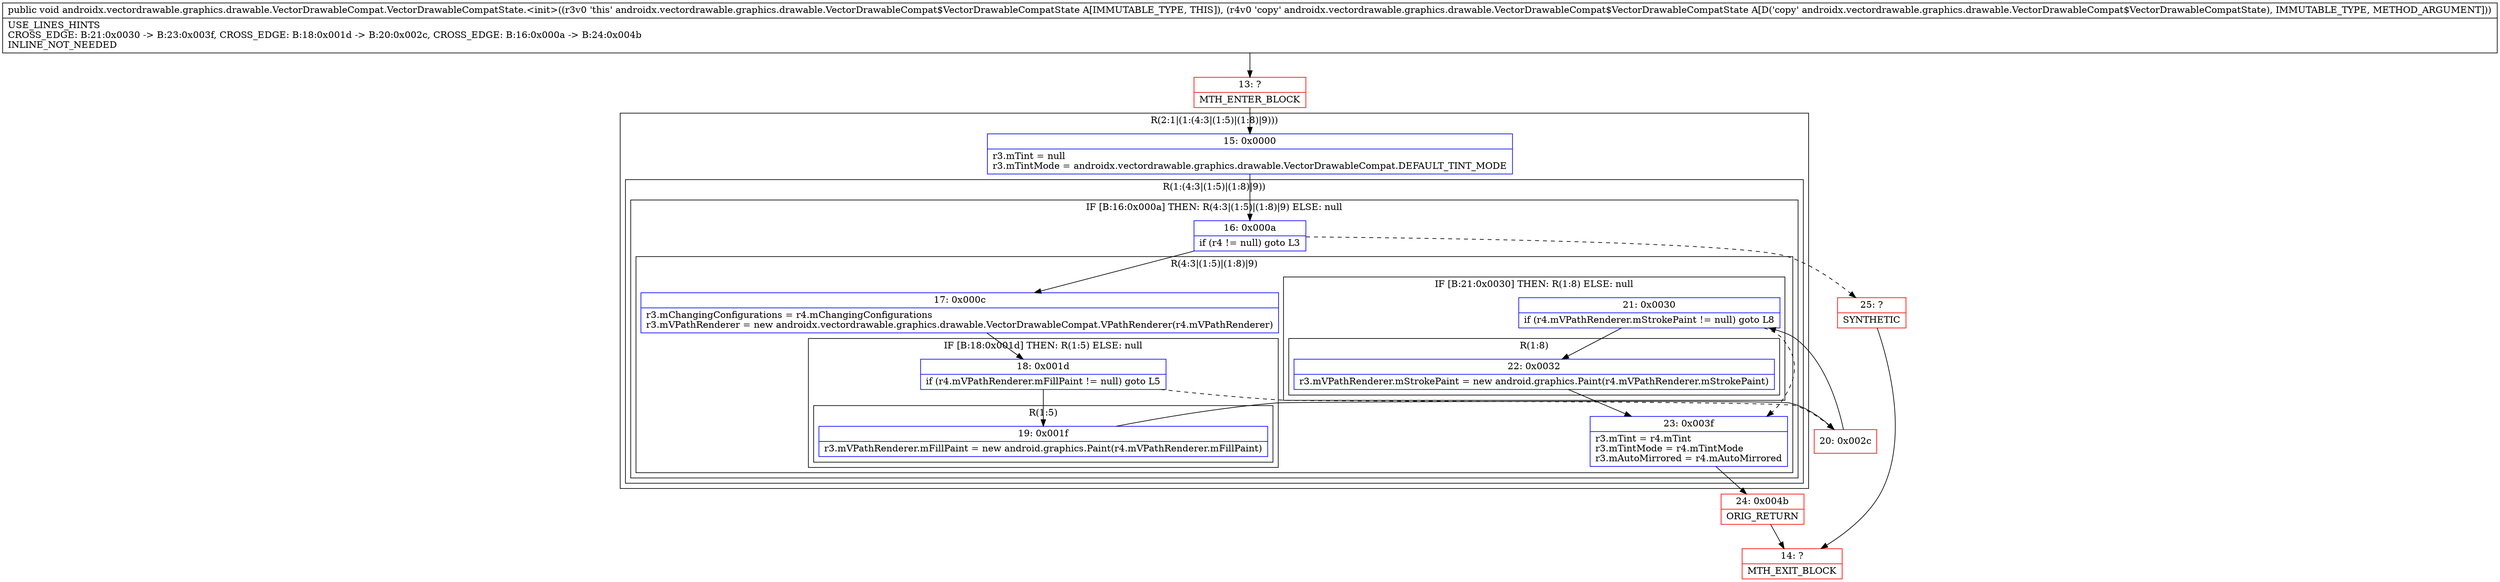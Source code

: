 digraph "CFG forandroidx.vectordrawable.graphics.drawable.VectorDrawableCompat.VectorDrawableCompatState.\<init\>(Landroidx\/vectordrawable\/graphics\/drawable\/VectorDrawableCompat$VectorDrawableCompatState;)V" {
subgraph cluster_Region_490601497 {
label = "R(2:1|(1:(4:3|(1:5)|(1:8)|9)))";
node [shape=record,color=blue];
Node_15 [shape=record,label="{15\:\ 0x0000|r3.mTint = null\lr3.mTintMode = androidx.vectordrawable.graphics.drawable.VectorDrawableCompat.DEFAULT_TINT_MODE\l}"];
subgraph cluster_Region_1683291266 {
label = "R(1:(4:3|(1:5)|(1:8)|9))";
node [shape=record,color=blue];
subgraph cluster_IfRegion_609019400 {
label = "IF [B:16:0x000a] THEN: R(4:3|(1:5)|(1:8)|9) ELSE: null";
node [shape=record,color=blue];
Node_16 [shape=record,label="{16\:\ 0x000a|if (r4 != null) goto L3\l}"];
subgraph cluster_Region_864241230 {
label = "R(4:3|(1:5)|(1:8)|9)";
node [shape=record,color=blue];
Node_17 [shape=record,label="{17\:\ 0x000c|r3.mChangingConfigurations = r4.mChangingConfigurations\lr3.mVPathRenderer = new androidx.vectordrawable.graphics.drawable.VectorDrawableCompat.VPathRenderer(r4.mVPathRenderer)\l}"];
subgraph cluster_IfRegion_1101834515 {
label = "IF [B:18:0x001d] THEN: R(1:5) ELSE: null";
node [shape=record,color=blue];
Node_18 [shape=record,label="{18\:\ 0x001d|if (r4.mVPathRenderer.mFillPaint != null) goto L5\l}"];
subgraph cluster_Region_48229704 {
label = "R(1:5)";
node [shape=record,color=blue];
Node_19 [shape=record,label="{19\:\ 0x001f|r3.mVPathRenderer.mFillPaint = new android.graphics.Paint(r4.mVPathRenderer.mFillPaint)\l}"];
}
}
subgraph cluster_IfRegion_1096824765 {
label = "IF [B:21:0x0030] THEN: R(1:8) ELSE: null";
node [shape=record,color=blue];
Node_21 [shape=record,label="{21\:\ 0x0030|if (r4.mVPathRenderer.mStrokePaint != null) goto L8\l}"];
subgraph cluster_Region_1761126633 {
label = "R(1:8)";
node [shape=record,color=blue];
Node_22 [shape=record,label="{22\:\ 0x0032|r3.mVPathRenderer.mStrokePaint = new android.graphics.Paint(r4.mVPathRenderer.mStrokePaint)\l}"];
}
}
Node_23 [shape=record,label="{23\:\ 0x003f|r3.mTint = r4.mTint\lr3.mTintMode = r4.mTintMode\lr3.mAutoMirrored = r4.mAutoMirrored\l}"];
}
}
}
}
Node_13 [shape=record,color=red,label="{13\:\ ?|MTH_ENTER_BLOCK\l}"];
Node_20 [shape=record,color=red,label="{20\:\ 0x002c}"];
Node_24 [shape=record,color=red,label="{24\:\ 0x004b|ORIG_RETURN\l}"];
Node_14 [shape=record,color=red,label="{14\:\ ?|MTH_EXIT_BLOCK\l}"];
Node_25 [shape=record,color=red,label="{25\:\ ?|SYNTHETIC\l}"];
MethodNode[shape=record,label="{public void androidx.vectordrawable.graphics.drawable.VectorDrawableCompat.VectorDrawableCompatState.\<init\>((r3v0 'this' androidx.vectordrawable.graphics.drawable.VectorDrawableCompat$VectorDrawableCompatState A[IMMUTABLE_TYPE, THIS]), (r4v0 'copy' androidx.vectordrawable.graphics.drawable.VectorDrawableCompat$VectorDrawableCompatState A[D('copy' androidx.vectordrawable.graphics.drawable.VectorDrawableCompat$VectorDrawableCompatState), IMMUTABLE_TYPE, METHOD_ARGUMENT]))  | USE_LINES_HINTS\lCROSS_EDGE: B:21:0x0030 \-\> B:23:0x003f, CROSS_EDGE: B:18:0x001d \-\> B:20:0x002c, CROSS_EDGE: B:16:0x000a \-\> B:24:0x004b\lINLINE_NOT_NEEDED\l}"];
MethodNode -> Node_13;Node_15 -> Node_16;
Node_16 -> Node_17;
Node_16 -> Node_25[style=dashed];
Node_17 -> Node_18;
Node_18 -> Node_19;
Node_18 -> Node_20[style=dashed];
Node_19 -> Node_20;
Node_21 -> Node_22;
Node_21 -> Node_23[style=dashed];
Node_22 -> Node_23;
Node_23 -> Node_24;
Node_13 -> Node_15;
Node_20 -> Node_21;
Node_24 -> Node_14;
Node_25 -> Node_14;
}


